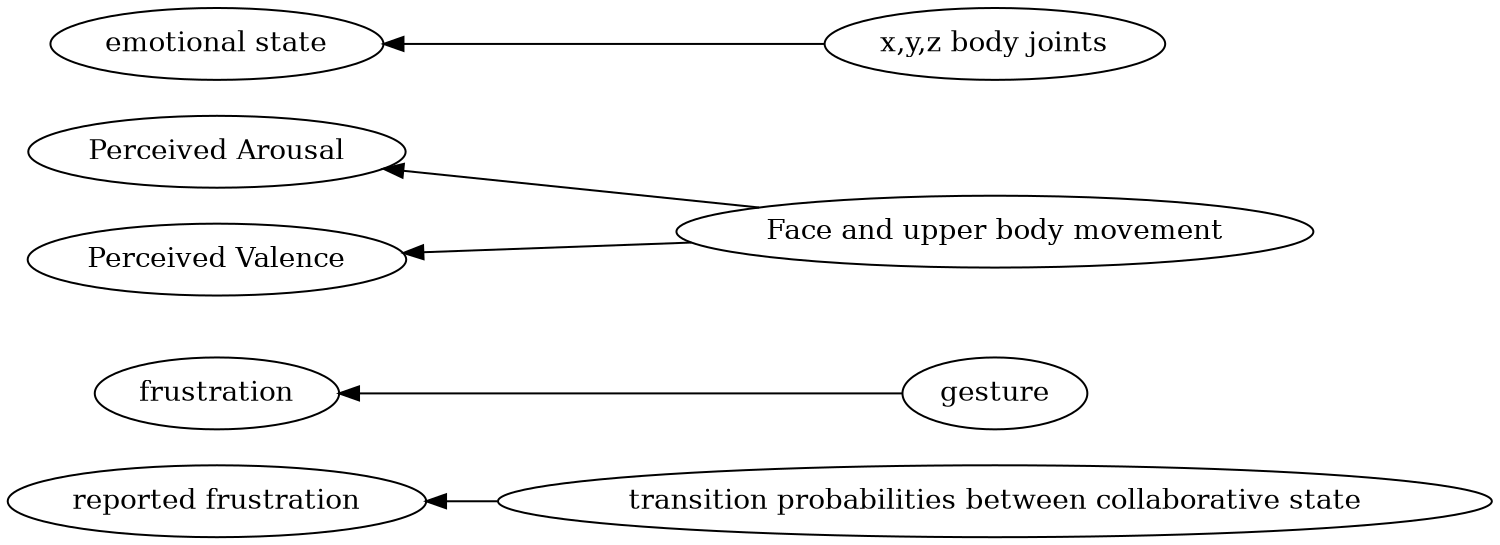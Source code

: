 digraph Test {
	rankdir=RL
	size="10,10"
	overlap=false
	splines=true
	{rank=same; "transition probabilities between collaborative state" "gesture" "Face and upper body movement" "x,y,z body joints";}
	{rank=same; "reported frustration" "emotional state" "Perceived Arousal" "Perceived Valence" "frustration";}
	gesture [href="https://scholar.google.com/scholar?hl=en&q=The%20Additive%20Value%20of%20Multimodal%20Features%20for%20Predicting%20Engagement,%20Frustration,%20and%20Learning%20during%20Tutoring" target=_blank]
	gesture -> frustration
	"Face and upper body movement" [href="https://scholar.google.com/scholar?hl=en&q=Modeling%20Team-level%20Multimodal%20Dynamics%20during%20Multiparty%20Collaboration" target=_blank]
	"Face and upper body movement" -> "Perceived Valence"
	"Face and upper body movement" [href="https://scholar.google.com/scholar?hl=en&q=Modeling%20Team-level%20Multimodal%20Dynamics%20during%20Multiparty%20Collaboration" target=_blank]
	"Face and upper body movement" -> "Perceived Arousal"
	"transition probabilities between collaborative state" [href="https://scholar.google.com/scholar?hl=en&q=Using%20Motion%20Sensors%20to%20Understand%20Collaborative%20Interactions%20in%20Digital%20Fabrication%20Labs" target=_blank]
	"transition probabilities between collaborative state" -> "reported frustration"
	"x,y,z body joints" [href="https://scholar.google.com/scholar?hl=en&q=Machine%20learning%20classification%20of%20design%20team%20members’%20body%20language%20patterns%20for%20real%20time%20emotional%20state%20detection" target=_blank]
	"x,y,z body joints" -> "emotional state"
}
